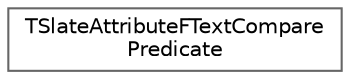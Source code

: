 digraph "Graphical Class Hierarchy"
{
 // INTERACTIVE_SVG=YES
 // LATEX_PDF_SIZE
  bgcolor="transparent";
  edge [fontname=Helvetica,fontsize=10,labelfontname=Helvetica,labelfontsize=10];
  node [fontname=Helvetica,fontsize=10,shape=box,height=0.2,width=0.4];
  rankdir="LR";
  Node0 [id="Node000000",label="TSlateAttributeFTextCompare\lPredicate",height=0.2,width=0.4,color="grey40", fillcolor="white", style="filled",URL="$db/d46/structTSlateAttributeFTextComparePredicate.html",tooltip="Default predicate to compare FText."];
}
